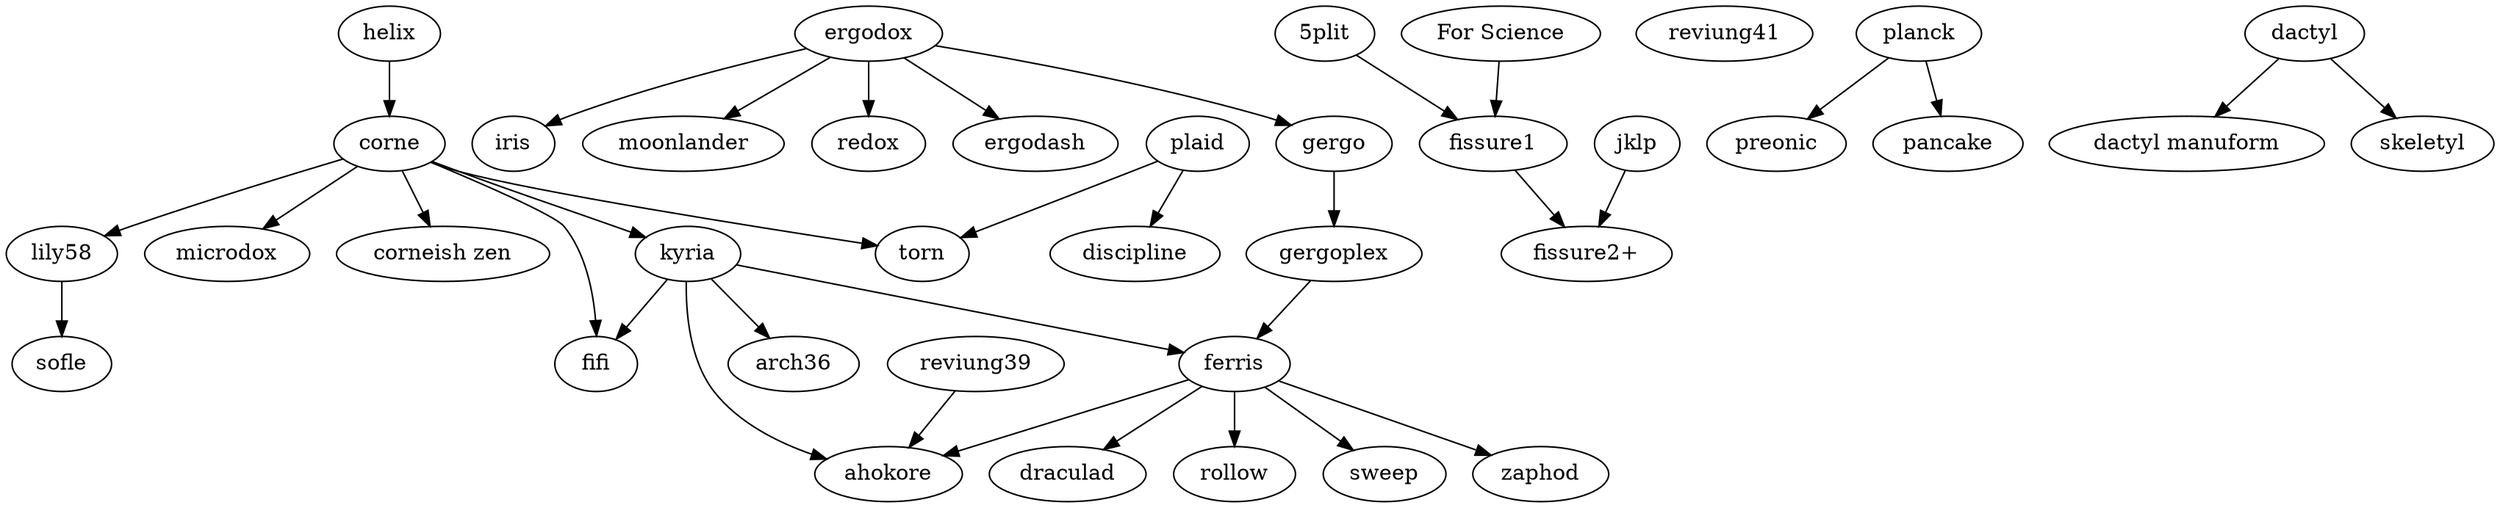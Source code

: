 digraph T {
  subgraph splits {
    helix -> corne;

    corne -> {
      "corneish zen",
      fifi,
      kyria,
      lily58,
      microdox,
      torn
    };

    lily58 -> sofle;

    kyria -> {
        ahokore,
        arch36,
        ferris,
        fifi
    };

    ergodox -> {
      ergodash,
      gergo,
      iris,
      moonlander,
      redox
    };

    gergo -> gergoplex;
    gergoplex -> ferris;

    ferris -> {
      ahokore,
      draculad,
      rollow,
      sweep,
      zaphod
    };

    "5plit" -> "fissure1";
    "For Science" -> "fissure1";
    fissure1 -> "fissure2+";
    jklp -> "fissure2+";
  }

  subgraph unibody {
    reviung39 -> {
      ahokore
    };
    reviung41
  };

  subgraph ortholinear {
    plaid -> {
      discipline,
      torn
    };
    planck -> {
      preonic,
      pancake
    };
  }

  subgraph {
    dactyl -> {
      "dactyl manuform",
      skeletyl
    }
  }
}
